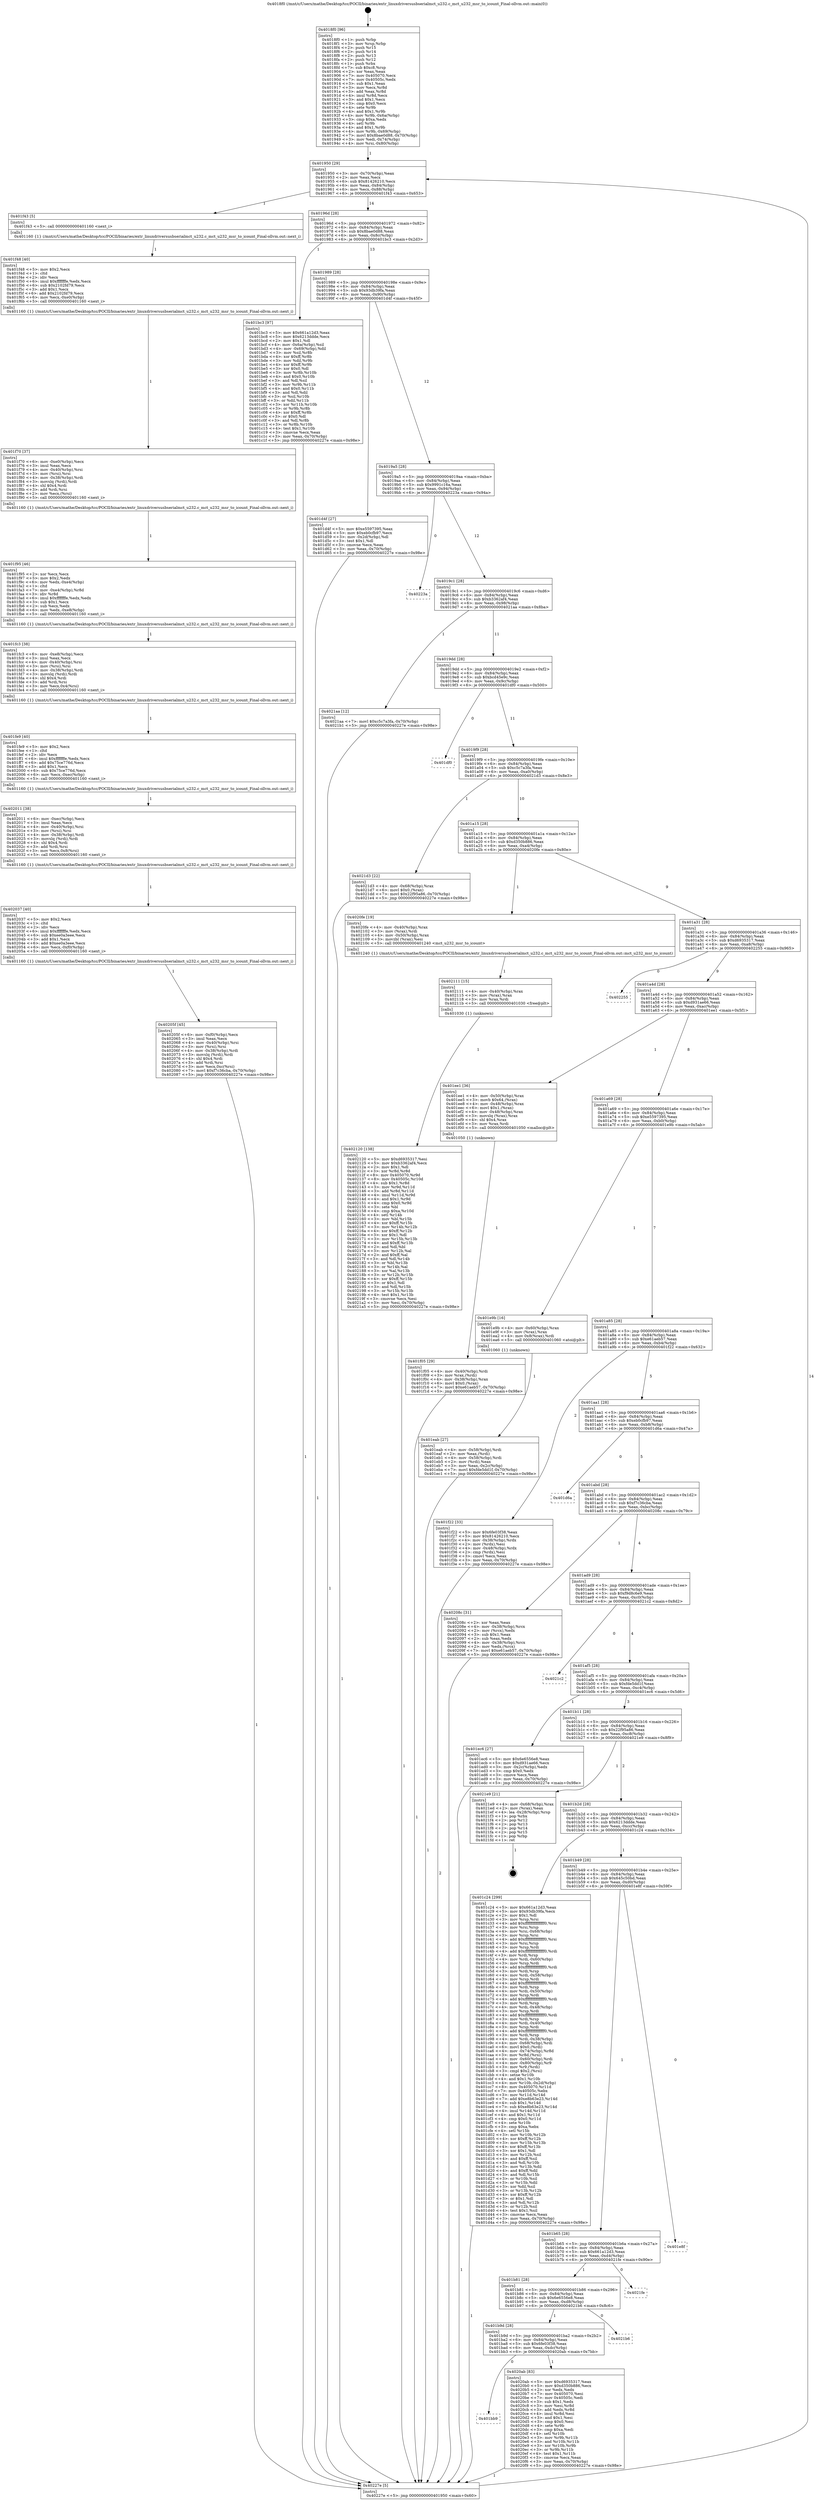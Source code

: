 digraph "0x4018f0" {
  label = "0x4018f0 (/mnt/c/Users/mathe/Desktop/tcc/POCII/binaries/extr_linuxdriversusbserialmct_u232.c_mct_u232_msr_to_icount_Final-ollvm.out::main(0))"
  labelloc = "t"
  node[shape=record]

  Entry [label="",width=0.3,height=0.3,shape=circle,fillcolor=black,style=filled]
  "0x401950" [label="{
     0x401950 [29]\l
     | [instrs]\l
     &nbsp;&nbsp;0x401950 \<+3\>: mov -0x70(%rbp),%eax\l
     &nbsp;&nbsp;0x401953 \<+2\>: mov %eax,%ecx\l
     &nbsp;&nbsp;0x401955 \<+6\>: sub $0x81426210,%ecx\l
     &nbsp;&nbsp;0x40195b \<+6\>: mov %eax,-0x84(%rbp)\l
     &nbsp;&nbsp;0x401961 \<+6\>: mov %ecx,-0x88(%rbp)\l
     &nbsp;&nbsp;0x401967 \<+6\>: je 0000000000401f43 \<main+0x653\>\l
  }"]
  "0x401f43" [label="{
     0x401f43 [5]\l
     | [instrs]\l
     &nbsp;&nbsp;0x401f43 \<+5\>: call 0000000000401160 \<next_i\>\l
     | [calls]\l
     &nbsp;&nbsp;0x401160 \{1\} (/mnt/c/Users/mathe/Desktop/tcc/POCII/binaries/extr_linuxdriversusbserialmct_u232.c_mct_u232_msr_to_icount_Final-ollvm.out::next_i)\l
  }"]
  "0x40196d" [label="{
     0x40196d [28]\l
     | [instrs]\l
     &nbsp;&nbsp;0x40196d \<+5\>: jmp 0000000000401972 \<main+0x82\>\l
     &nbsp;&nbsp;0x401972 \<+6\>: mov -0x84(%rbp),%eax\l
     &nbsp;&nbsp;0x401978 \<+5\>: sub $0x8bae0d88,%eax\l
     &nbsp;&nbsp;0x40197d \<+6\>: mov %eax,-0x8c(%rbp)\l
     &nbsp;&nbsp;0x401983 \<+6\>: je 0000000000401bc3 \<main+0x2d3\>\l
  }"]
  Exit [label="",width=0.3,height=0.3,shape=circle,fillcolor=black,style=filled,peripheries=2]
  "0x401bc3" [label="{
     0x401bc3 [97]\l
     | [instrs]\l
     &nbsp;&nbsp;0x401bc3 \<+5\>: mov $0x661a12d3,%eax\l
     &nbsp;&nbsp;0x401bc8 \<+5\>: mov $0x6213ddde,%ecx\l
     &nbsp;&nbsp;0x401bcd \<+2\>: mov $0x1,%dl\l
     &nbsp;&nbsp;0x401bcf \<+4\>: mov -0x6a(%rbp),%sil\l
     &nbsp;&nbsp;0x401bd3 \<+4\>: mov -0x69(%rbp),%dil\l
     &nbsp;&nbsp;0x401bd7 \<+3\>: mov %sil,%r8b\l
     &nbsp;&nbsp;0x401bda \<+4\>: xor $0xff,%r8b\l
     &nbsp;&nbsp;0x401bde \<+3\>: mov %dil,%r9b\l
     &nbsp;&nbsp;0x401be1 \<+4\>: xor $0xff,%r9b\l
     &nbsp;&nbsp;0x401be5 \<+3\>: xor $0x0,%dl\l
     &nbsp;&nbsp;0x401be8 \<+3\>: mov %r8b,%r10b\l
     &nbsp;&nbsp;0x401beb \<+4\>: and $0x0,%r10b\l
     &nbsp;&nbsp;0x401bef \<+3\>: and %dl,%sil\l
     &nbsp;&nbsp;0x401bf2 \<+3\>: mov %r9b,%r11b\l
     &nbsp;&nbsp;0x401bf5 \<+4\>: and $0x0,%r11b\l
     &nbsp;&nbsp;0x401bf9 \<+3\>: and %dl,%dil\l
     &nbsp;&nbsp;0x401bfc \<+3\>: or %sil,%r10b\l
     &nbsp;&nbsp;0x401bff \<+3\>: or %dil,%r11b\l
     &nbsp;&nbsp;0x401c02 \<+3\>: xor %r11b,%r10b\l
     &nbsp;&nbsp;0x401c05 \<+3\>: or %r9b,%r8b\l
     &nbsp;&nbsp;0x401c08 \<+4\>: xor $0xff,%r8b\l
     &nbsp;&nbsp;0x401c0c \<+3\>: or $0x0,%dl\l
     &nbsp;&nbsp;0x401c0f \<+3\>: and %dl,%r8b\l
     &nbsp;&nbsp;0x401c12 \<+3\>: or %r8b,%r10b\l
     &nbsp;&nbsp;0x401c15 \<+4\>: test $0x1,%r10b\l
     &nbsp;&nbsp;0x401c19 \<+3\>: cmovne %ecx,%eax\l
     &nbsp;&nbsp;0x401c1c \<+3\>: mov %eax,-0x70(%rbp)\l
     &nbsp;&nbsp;0x401c1f \<+5\>: jmp 000000000040227e \<main+0x98e\>\l
  }"]
  "0x401989" [label="{
     0x401989 [28]\l
     | [instrs]\l
     &nbsp;&nbsp;0x401989 \<+5\>: jmp 000000000040198e \<main+0x9e\>\l
     &nbsp;&nbsp;0x40198e \<+6\>: mov -0x84(%rbp),%eax\l
     &nbsp;&nbsp;0x401994 \<+5\>: sub $0x93db39fa,%eax\l
     &nbsp;&nbsp;0x401999 \<+6\>: mov %eax,-0x90(%rbp)\l
     &nbsp;&nbsp;0x40199f \<+6\>: je 0000000000401d4f \<main+0x45f\>\l
  }"]
  "0x40227e" [label="{
     0x40227e [5]\l
     | [instrs]\l
     &nbsp;&nbsp;0x40227e \<+5\>: jmp 0000000000401950 \<main+0x60\>\l
  }"]
  "0x4018f0" [label="{
     0x4018f0 [96]\l
     | [instrs]\l
     &nbsp;&nbsp;0x4018f0 \<+1\>: push %rbp\l
     &nbsp;&nbsp;0x4018f1 \<+3\>: mov %rsp,%rbp\l
     &nbsp;&nbsp;0x4018f4 \<+2\>: push %r15\l
     &nbsp;&nbsp;0x4018f6 \<+2\>: push %r14\l
     &nbsp;&nbsp;0x4018f8 \<+2\>: push %r13\l
     &nbsp;&nbsp;0x4018fa \<+2\>: push %r12\l
     &nbsp;&nbsp;0x4018fc \<+1\>: push %rbx\l
     &nbsp;&nbsp;0x4018fd \<+7\>: sub $0xc8,%rsp\l
     &nbsp;&nbsp;0x401904 \<+2\>: xor %eax,%eax\l
     &nbsp;&nbsp;0x401906 \<+7\>: mov 0x405070,%ecx\l
     &nbsp;&nbsp;0x40190d \<+7\>: mov 0x40505c,%edx\l
     &nbsp;&nbsp;0x401914 \<+3\>: sub $0x1,%eax\l
     &nbsp;&nbsp;0x401917 \<+3\>: mov %ecx,%r8d\l
     &nbsp;&nbsp;0x40191a \<+3\>: add %eax,%r8d\l
     &nbsp;&nbsp;0x40191d \<+4\>: imul %r8d,%ecx\l
     &nbsp;&nbsp;0x401921 \<+3\>: and $0x1,%ecx\l
     &nbsp;&nbsp;0x401924 \<+3\>: cmp $0x0,%ecx\l
     &nbsp;&nbsp;0x401927 \<+4\>: sete %r9b\l
     &nbsp;&nbsp;0x40192b \<+4\>: and $0x1,%r9b\l
     &nbsp;&nbsp;0x40192f \<+4\>: mov %r9b,-0x6a(%rbp)\l
     &nbsp;&nbsp;0x401933 \<+3\>: cmp $0xa,%edx\l
     &nbsp;&nbsp;0x401936 \<+4\>: setl %r9b\l
     &nbsp;&nbsp;0x40193a \<+4\>: and $0x1,%r9b\l
     &nbsp;&nbsp;0x40193e \<+4\>: mov %r9b,-0x69(%rbp)\l
     &nbsp;&nbsp;0x401942 \<+7\>: movl $0x8bae0d88,-0x70(%rbp)\l
     &nbsp;&nbsp;0x401949 \<+3\>: mov %edi,-0x74(%rbp)\l
     &nbsp;&nbsp;0x40194c \<+4\>: mov %rsi,-0x80(%rbp)\l
  }"]
  "0x402120" [label="{
     0x402120 [138]\l
     | [instrs]\l
     &nbsp;&nbsp;0x402120 \<+5\>: mov $0xd6935317,%esi\l
     &nbsp;&nbsp;0x402125 \<+5\>: mov $0xb3362af4,%ecx\l
     &nbsp;&nbsp;0x40212a \<+2\>: mov $0x1,%dl\l
     &nbsp;&nbsp;0x40212c \<+3\>: xor %r8d,%r8d\l
     &nbsp;&nbsp;0x40212f \<+8\>: mov 0x405070,%r9d\l
     &nbsp;&nbsp;0x402137 \<+8\>: mov 0x40505c,%r10d\l
     &nbsp;&nbsp;0x40213f \<+4\>: sub $0x1,%r8d\l
     &nbsp;&nbsp;0x402143 \<+3\>: mov %r9d,%r11d\l
     &nbsp;&nbsp;0x402146 \<+3\>: add %r8d,%r11d\l
     &nbsp;&nbsp;0x402149 \<+4\>: imul %r11d,%r9d\l
     &nbsp;&nbsp;0x40214d \<+4\>: and $0x1,%r9d\l
     &nbsp;&nbsp;0x402151 \<+4\>: cmp $0x0,%r9d\l
     &nbsp;&nbsp;0x402155 \<+3\>: sete %bl\l
     &nbsp;&nbsp;0x402158 \<+4\>: cmp $0xa,%r10d\l
     &nbsp;&nbsp;0x40215c \<+4\>: setl %r14b\l
     &nbsp;&nbsp;0x402160 \<+3\>: mov %bl,%r15b\l
     &nbsp;&nbsp;0x402163 \<+4\>: xor $0xff,%r15b\l
     &nbsp;&nbsp;0x402167 \<+3\>: mov %r14b,%r12b\l
     &nbsp;&nbsp;0x40216a \<+4\>: xor $0xff,%r12b\l
     &nbsp;&nbsp;0x40216e \<+3\>: xor $0x1,%dl\l
     &nbsp;&nbsp;0x402171 \<+3\>: mov %r15b,%r13b\l
     &nbsp;&nbsp;0x402174 \<+4\>: and $0xff,%r13b\l
     &nbsp;&nbsp;0x402178 \<+2\>: and %dl,%bl\l
     &nbsp;&nbsp;0x40217a \<+3\>: mov %r12b,%al\l
     &nbsp;&nbsp;0x40217d \<+2\>: and $0xff,%al\l
     &nbsp;&nbsp;0x40217f \<+3\>: and %dl,%r14b\l
     &nbsp;&nbsp;0x402182 \<+3\>: or %bl,%r13b\l
     &nbsp;&nbsp;0x402185 \<+3\>: or %r14b,%al\l
     &nbsp;&nbsp;0x402188 \<+3\>: xor %al,%r13b\l
     &nbsp;&nbsp;0x40218b \<+3\>: or %r12b,%r15b\l
     &nbsp;&nbsp;0x40218e \<+4\>: xor $0xff,%r15b\l
     &nbsp;&nbsp;0x402192 \<+3\>: or $0x1,%dl\l
     &nbsp;&nbsp;0x402195 \<+3\>: and %dl,%r15b\l
     &nbsp;&nbsp;0x402198 \<+3\>: or %r15b,%r13b\l
     &nbsp;&nbsp;0x40219b \<+4\>: test $0x1,%r13b\l
     &nbsp;&nbsp;0x40219f \<+3\>: cmovne %ecx,%esi\l
     &nbsp;&nbsp;0x4021a2 \<+3\>: mov %esi,-0x70(%rbp)\l
     &nbsp;&nbsp;0x4021a5 \<+5\>: jmp 000000000040227e \<main+0x98e\>\l
  }"]
  "0x401d4f" [label="{
     0x401d4f [27]\l
     | [instrs]\l
     &nbsp;&nbsp;0x401d4f \<+5\>: mov $0xe5597395,%eax\l
     &nbsp;&nbsp;0x401d54 \<+5\>: mov $0xeb0cfb97,%ecx\l
     &nbsp;&nbsp;0x401d59 \<+3\>: mov -0x2d(%rbp),%dl\l
     &nbsp;&nbsp;0x401d5c \<+3\>: test $0x1,%dl\l
     &nbsp;&nbsp;0x401d5f \<+3\>: cmovne %ecx,%eax\l
     &nbsp;&nbsp;0x401d62 \<+3\>: mov %eax,-0x70(%rbp)\l
     &nbsp;&nbsp;0x401d65 \<+5\>: jmp 000000000040227e \<main+0x98e\>\l
  }"]
  "0x4019a5" [label="{
     0x4019a5 [28]\l
     | [instrs]\l
     &nbsp;&nbsp;0x4019a5 \<+5\>: jmp 00000000004019aa \<main+0xba\>\l
     &nbsp;&nbsp;0x4019aa \<+6\>: mov -0x84(%rbp),%eax\l
     &nbsp;&nbsp;0x4019b0 \<+5\>: sub $0x9991c16a,%eax\l
     &nbsp;&nbsp;0x4019b5 \<+6\>: mov %eax,-0x94(%rbp)\l
     &nbsp;&nbsp;0x4019bb \<+6\>: je 000000000040223a \<main+0x94a\>\l
  }"]
  "0x402111" [label="{
     0x402111 [15]\l
     | [instrs]\l
     &nbsp;&nbsp;0x402111 \<+4\>: mov -0x40(%rbp),%rax\l
     &nbsp;&nbsp;0x402115 \<+3\>: mov (%rax),%rax\l
     &nbsp;&nbsp;0x402118 \<+3\>: mov %rax,%rdi\l
     &nbsp;&nbsp;0x40211b \<+5\>: call 0000000000401030 \<free@plt\>\l
     | [calls]\l
     &nbsp;&nbsp;0x401030 \{1\} (unknown)\l
  }"]
  "0x40223a" [label="{
     0x40223a\l
  }", style=dashed]
  "0x4019c1" [label="{
     0x4019c1 [28]\l
     | [instrs]\l
     &nbsp;&nbsp;0x4019c1 \<+5\>: jmp 00000000004019c6 \<main+0xd6\>\l
     &nbsp;&nbsp;0x4019c6 \<+6\>: mov -0x84(%rbp),%eax\l
     &nbsp;&nbsp;0x4019cc \<+5\>: sub $0xb3362af4,%eax\l
     &nbsp;&nbsp;0x4019d1 \<+6\>: mov %eax,-0x98(%rbp)\l
     &nbsp;&nbsp;0x4019d7 \<+6\>: je 00000000004021aa \<main+0x8ba\>\l
  }"]
  "0x401bb9" [label="{
     0x401bb9\l
  }", style=dashed]
  "0x4021aa" [label="{
     0x4021aa [12]\l
     | [instrs]\l
     &nbsp;&nbsp;0x4021aa \<+7\>: movl $0xc5c7a3fa,-0x70(%rbp)\l
     &nbsp;&nbsp;0x4021b1 \<+5\>: jmp 000000000040227e \<main+0x98e\>\l
  }"]
  "0x4019dd" [label="{
     0x4019dd [28]\l
     | [instrs]\l
     &nbsp;&nbsp;0x4019dd \<+5\>: jmp 00000000004019e2 \<main+0xf2\>\l
     &nbsp;&nbsp;0x4019e2 \<+6\>: mov -0x84(%rbp),%eax\l
     &nbsp;&nbsp;0x4019e8 \<+5\>: sub $0xbcd45e9c,%eax\l
     &nbsp;&nbsp;0x4019ed \<+6\>: mov %eax,-0x9c(%rbp)\l
     &nbsp;&nbsp;0x4019f3 \<+6\>: je 0000000000401df0 \<main+0x500\>\l
  }"]
  "0x4020ab" [label="{
     0x4020ab [83]\l
     | [instrs]\l
     &nbsp;&nbsp;0x4020ab \<+5\>: mov $0xd6935317,%eax\l
     &nbsp;&nbsp;0x4020b0 \<+5\>: mov $0xd350b886,%ecx\l
     &nbsp;&nbsp;0x4020b5 \<+2\>: xor %edx,%edx\l
     &nbsp;&nbsp;0x4020b7 \<+7\>: mov 0x405070,%esi\l
     &nbsp;&nbsp;0x4020be \<+7\>: mov 0x40505c,%edi\l
     &nbsp;&nbsp;0x4020c5 \<+3\>: sub $0x1,%edx\l
     &nbsp;&nbsp;0x4020c8 \<+3\>: mov %esi,%r8d\l
     &nbsp;&nbsp;0x4020cb \<+3\>: add %edx,%r8d\l
     &nbsp;&nbsp;0x4020ce \<+4\>: imul %r8d,%esi\l
     &nbsp;&nbsp;0x4020d2 \<+3\>: and $0x1,%esi\l
     &nbsp;&nbsp;0x4020d5 \<+3\>: cmp $0x0,%esi\l
     &nbsp;&nbsp;0x4020d8 \<+4\>: sete %r9b\l
     &nbsp;&nbsp;0x4020dc \<+3\>: cmp $0xa,%edi\l
     &nbsp;&nbsp;0x4020df \<+4\>: setl %r10b\l
     &nbsp;&nbsp;0x4020e3 \<+3\>: mov %r9b,%r11b\l
     &nbsp;&nbsp;0x4020e6 \<+3\>: and %r10b,%r11b\l
     &nbsp;&nbsp;0x4020e9 \<+3\>: xor %r10b,%r9b\l
     &nbsp;&nbsp;0x4020ec \<+3\>: or %r9b,%r11b\l
     &nbsp;&nbsp;0x4020ef \<+4\>: test $0x1,%r11b\l
     &nbsp;&nbsp;0x4020f3 \<+3\>: cmovne %ecx,%eax\l
     &nbsp;&nbsp;0x4020f6 \<+3\>: mov %eax,-0x70(%rbp)\l
     &nbsp;&nbsp;0x4020f9 \<+5\>: jmp 000000000040227e \<main+0x98e\>\l
  }"]
  "0x401df0" [label="{
     0x401df0\l
  }", style=dashed]
  "0x4019f9" [label="{
     0x4019f9 [28]\l
     | [instrs]\l
     &nbsp;&nbsp;0x4019f9 \<+5\>: jmp 00000000004019fe \<main+0x10e\>\l
     &nbsp;&nbsp;0x4019fe \<+6\>: mov -0x84(%rbp),%eax\l
     &nbsp;&nbsp;0x401a04 \<+5\>: sub $0xc5c7a3fa,%eax\l
     &nbsp;&nbsp;0x401a09 \<+6\>: mov %eax,-0xa0(%rbp)\l
     &nbsp;&nbsp;0x401a0f \<+6\>: je 00000000004021d3 \<main+0x8e3\>\l
  }"]
  "0x401b9d" [label="{
     0x401b9d [28]\l
     | [instrs]\l
     &nbsp;&nbsp;0x401b9d \<+5\>: jmp 0000000000401ba2 \<main+0x2b2\>\l
     &nbsp;&nbsp;0x401ba2 \<+6\>: mov -0x84(%rbp),%eax\l
     &nbsp;&nbsp;0x401ba8 \<+5\>: sub $0x6fe03f38,%eax\l
     &nbsp;&nbsp;0x401bad \<+6\>: mov %eax,-0xdc(%rbp)\l
     &nbsp;&nbsp;0x401bb3 \<+6\>: je 00000000004020ab \<main+0x7bb\>\l
  }"]
  "0x4021d3" [label="{
     0x4021d3 [22]\l
     | [instrs]\l
     &nbsp;&nbsp;0x4021d3 \<+4\>: mov -0x68(%rbp),%rax\l
     &nbsp;&nbsp;0x4021d7 \<+6\>: movl $0x0,(%rax)\l
     &nbsp;&nbsp;0x4021dd \<+7\>: movl $0x22f95a86,-0x70(%rbp)\l
     &nbsp;&nbsp;0x4021e4 \<+5\>: jmp 000000000040227e \<main+0x98e\>\l
  }"]
  "0x401a15" [label="{
     0x401a15 [28]\l
     | [instrs]\l
     &nbsp;&nbsp;0x401a15 \<+5\>: jmp 0000000000401a1a \<main+0x12a\>\l
     &nbsp;&nbsp;0x401a1a \<+6\>: mov -0x84(%rbp),%eax\l
     &nbsp;&nbsp;0x401a20 \<+5\>: sub $0xd350b886,%eax\l
     &nbsp;&nbsp;0x401a25 \<+6\>: mov %eax,-0xa4(%rbp)\l
     &nbsp;&nbsp;0x401a2b \<+6\>: je 00000000004020fe \<main+0x80e\>\l
  }"]
  "0x4021b6" [label="{
     0x4021b6\l
  }", style=dashed]
  "0x4020fe" [label="{
     0x4020fe [19]\l
     | [instrs]\l
     &nbsp;&nbsp;0x4020fe \<+4\>: mov -0x40(%rbp),%rax\l
     &nbsp;&nbsp;0x402102 \<+3\>: mov (%rax),%rdi\l
     &nbsp;&nbsp;0x402105 \<+4\>: mov -0x50(%rbp),%rax\l
     &nbsp;&nbsp;0x402109 \<+3\>: movzbl (%rax),%esi\l
     &nbsp;&nbsp;0x40210c \<+5\>: call 0000000000401240 \<mct_u232_msr_to_icount\>\l
     | [calls]\l
     &nbsp;&nbsp;0x401240 \{1\} (/mnt/c/Users/mathe/Desktop/tcc/POCII/binaries/extr_linuxdriversusbserialmct_u232.c_mct_u232_msr_to_icount_Final-ollvm.out::mct_u232_msr_to_icount)\l
  }"]
  "0x401a31" [label="{
     0x401a31 [28]\l
     | [instrs]\l
     &nbsp;&nbsp;0x401a31 \<+5\>: jmp 0000000000401a36 \<main+0x146\>\l
     &nbsp;&nbsp;0x401a36 \<+6\>: mov -0x84(%rbp),%eax\l
     &nbsp;&nbsp;0x401a3c \<+5\>: sub $0xd6935317,%eax\l
     &nbsp;&nbsp;0x401a41 \<+6\>: mov %eax,-0xa8(%rbp)\l
     &nbsp;&nbsp;0x401a47 \<+6\>: je 0000000000402255 \<main+0x965\>\l
  }"]
  "0x401b81" [label="{
     0x401b81 [28]\l
     | [instrs]\l
     &nbsp;&nbsp;0x401b81 \<+5\>: jmp 0000000000401b86 \<main+0x296\>\l
     &nbsp;&nbsp;0x401b86 \<+6\>: mov -0x84(%rbp),%eax\l
     &nbsp;&nbsp;0x401b8c \<+5\>: sub $0x6e6556e8,%eax\l
     &nbsp;&nbsp;0x401b91 \<+6\>: mov %eax,-0xd8(%rbp)\l
     &nbsp;&nbsp;0x401b97 \<+6\>: je 00000000004021b6 \<main+0x8c6\>\l
  }"]
  "0x402255" [label="{
     0x402255\l
  }", style=dashed]
  "0x401a4d" [label="{
     0x401a4d [28]\l
     | [instrs]\l
     &nbsp;&nbsp;0x401a4d \<+5\>: jmp 0000000000401a52 \<main+0x162\>\l
     &nbsp;&nbsp;0x401a52 \<+6\>: mov -0x84(%rbp),%eax\l
     &nbsp;&nbsp;0x401a58 \<+5\>: sub $0xd931ae66,%eax\l
     &nbsp;&nbsp;0x401a5d \<+6\>: mov %eax,-0xac(%rbp)\l
     &nbsp;&nbsp;0x401a63 \<+6\>: je 0000000000401ee1 \<main+0x5f1\>\l
  }"]
  "0x4021fe" [label="{
     0x4021fe\l
  }", style=dashed]
  "0x401ee1" [label="{
     0x401ee1 [36]\l
     | [instrs]\l
     &nbsp;&nbsp;0x401ee1 \<+4\>: mov -0x50(%rbp),%rax\l
     &nbsp;&nbsp;0x401ee5 \<+3\>: movb $0x64,(%rax)\l
     &nbsp;&nbsp;0x401ee8 \<+4\>: mov -0x48(%rbp),%rax\l
     &nbsp;&nbsp;0x401eec \<+6\>: movl $0x1,(%rax)\l
     &nbsp;&nbsp;0x401ef2 \<+4\>: mov -0x48(%rbp),%rax\l
     &nbsp;&nbsp;0x401ef6 \<+3\>: movslq (%rax),%rax\l
     &nbsp;&nbsp;0x401ef9 \<+4\>: shl $0x4,%rax\l
     &nbsp;&nbsp;0x401efd \<+3\>: mov %rax,%rdi\l
     &nbsp;&nbsp;0x401f00 \<+5\>: call 0000000000401050 \<malloc@plt\>\l
     | [calls]\l
     &nbsp;&nbsp;0x401050 \{1\} (unknown)\l
  }"]
  "0x401a69" [label="{
     0x401a69 [28]\l
     | [instrs]\l
     &nbsp;&nbsp;0x401a69 \<+5\>: jmp 0000000000401a6e \<main+0x17e\>\l
     &nbsp;&nbsp;0x401a6e \<+6\>: mov -0x84(%rbp),%eax\l
     &nbsp;&nbsp;0x401a74 \<+5\>: sub $0xe5597395,%eax\l
     &nbsp;&nbsp;0x401a79 \<+6\>: mov %eax,-0xb0(%rbp)\l
     &nbsp;&nbsp;0x401a7f \<+6\>: je 0000000000401e9b \<main+0x5ab\>\l
  }"]
  "0x401b65" [label="{
     0x401b65 [28]\l
     | [instrs]\l
     &nbsp;&nbsp;0x401b65 \<+5\>: jmp 0000000000401b6a \<main+0x27a\>\l
     &nbsp;&nbsp;0x401b6a \<+6\>: mov -0x84(%rbp),%eax\l
     &nbsp;&nbsp;0x401b70 \<+5\>: sub $0x661a12d3,%eax\l
     &nbsp;&nbsp;0x401b75 \<+6\>: mov %eax,-0xd4(%rbp)\l
     &nbsp;&nbsp;0x401b7b \<+6\>: je 00000000004021fe \<main+0x90e\>\l
  }"]
  "0x401e9b" [label="{
     0x401e9b [16]\l
     | [instrs]\l
     &nbsp;&nbsp;0x401e9b \<+4\>: mov -0x60(%rbp),%rax\l
     &nbsp;&nbsp;0x401e9f \<+3\>: mov (%rax),%rax\l
     &nbsp;&nbsp;0x401ea2 \<+4\>: mov 0x8(%rax),%rdi\l
     &nbsp;&nbsp;0x401ea6 \<+5\>: call 0000000000401060 \<atoi@plt\>\l
     | [calls]\l
     &nbsp;&nbsp;0x401060 \{1\} (unknown)\l
  }"]
  "0x401a85" [label="{
     0x401a85 [28]\l
     | [instrs]\l
     &nbsp;&nbsp;0x401a85 \<+5\>: jmp 0000000000401a8a \<main+0x19a\>\l
     &nbsp;&nbsp;0x401a8a \<+6\>: mov -0x84(%rbp),%eax\l
     &nbsp;&nbsp;0x401a90 \<+5\>: sub $0xe61aeb57,%eax\l
     &nbsp;&nbsp;0x401a95 \<+6\>: mov %eax,-0xb4(%rbp)\l
     &nbsp;&nbsp;0x401a9b \<+6\>: je 0000000000401f22 \<main+0x632\>\l
  }"]
  "0x401e8f" [label="{
     0x401e8f\l
  }", style=dashed]
  "0x401f22" [label="{
     0x401f22 [33]\l
     | [instrs]\l
     &nbsp;&nbsp;0x401f22 \<+5\>: mov $0x6fe03f38,%eax\l
     &nbsp;&nbsp;0x401f27 \<+5\>: mov $0x81426210,%ecx\l
     &nbsp;&nbsp;0x401f2c \<+4\>: mov -0x38(%rbp),%rdx\l
     &nbsp;&nbsp;0x401f30 \<+2\>: mov (%rdx),%esi\l
     &nbsp;&nbsp;0x401f32 \<+4\>: mov -0x48(%rbp),%rdx\l
     &nbsp;&nbsp;0x401f36 \<+2\>: cmp (%rdx),%esi\l
     &nbsp;&nbsp;0x401f38 \<+3\>: cmovl %ecx,%eax\l
     &nbsp;&nbsp;0x401f3b \<+3\>: mov %eax,-0x70(%rbp)\l
     &nbsp;&nbsp;0x401f3e \<+5\>: jmp 000000000040227e \<main+0x98e\>\l
  }"]
  "0x401aa1" [label="{
     0x401aa1 [28]\l
     | [instrs]\l
     &nbsp;&nbsp;0x401aa1 \<+5\>: jmp 0000000000401aa6 \<main+0x1b6\>\l
     &nbsp;&nbsp;0x401aa6 \<+6\>: mov -0x84(%rbp),%eax\l
     &nbsp;&nbsp;0x401aac \<+5\>: sub $0xeb0cfb97,%eax\l
     &nbsp;&nbsp;0x401ab1 \<+6\>: mov %eax,-0xb8(%rbp)\l
     &nbsp;&nbsp;0x401ab7 \<+6\>: je 0000000000401d6a \<main+0x47a\>\l
  }"]
  "0x40205f" [label="{
     0x40205f [45]\l
     | [instrs]\l
     &nbsp;&nbsp;0x40205f \<+6\>: mov -0xf0(%rbp),%ecx\l
     &nbsp;&nbsp;0x402065 \<+3\>: imul %eax,%ecx\l
     &nbsp;&nbsp;0x402068 \<+4\>: mov -0x40(%rbp),%rsi\l
     &nbsp;&nbsp;0x40206c \<+3\>: mov (%rsi),%rsi\l
     &nbsp;&nbsp;0x40206f \<+4\>: mov -0x38(%rbp),%rdi\l
     &nbsp;&nbsp;0x402073 \<+3\>: movslq (%rdi),%rdi\l
     &nbsp;&nbsp;0x402076 \<+4\>: shl $0x4,%rdi\l
     &nbsp;&nbsp;0x40207a \<+3\>: add %rdi,%rsi\l
     &nbsp;&nbsp;0x40207d \<+3\>: mov %ecx,0xc(%rsi)\l
     &nbsp;&nbsp;0x402080 \<+7\>: movl $0xf7c36cba,-0x70(%rbp)\l
     &nbsp;&nbsp;0x402087 \<+5\>: jmp 000000000040227e \<main+0x98e\>\l
  }"]
  "0x401d6a" [label="{
     0x401d6a\l
  }", style=dashed]
  "0x401abd" [label="{
     0x401abd [28]\l
     | [instrs]\l
     &nbsp;&nbsp;0x401abd \<+5\>: jmp 0000000000401ac2 \<main+0x1d2\>\l
     &nbsp;&nbsp;0x401ac2 \<+6\>: mov -0x84(%rbp),%eax\l
     &nbsp;&nbsp;0x401ac8 \<+5\>: sub $0xf7c36cba,%eax\l
     &nbsp;&nbsp;0x401acd \<+6\>: mov %eax,-0xbc(%rbp)\l
     &nbsp;&nbsp;0x401ad3 \<+6\>: je 000000000040208c \<main+0x79c\>\l
  }"]
  "0x402037" [label="{
     0x402037 [40]\l
     | [instrs]\l
     &nbsp;&nbsp;0x402037 \<+5\>: mov $0x2,%ecx\l
     &nbsp;&nbsp;0x40203c \<+1\>: cltd\l
     &nbsp;&nbsp;0x40203d \<+2\>: idiv %ecx\l
     &nbsp;&nbsp;0x40203f \<+6\>: imul $0xfffffffe,%edx,%ecx\l
     &nbsp;&nbsp;0x402045 \<+6\>: sub $0xee0a3eee,%ecx\l
     &nbsp;&nbsp;0x40204b \<+3\>: add $0x1,%ecx\l
     &nbsp;&nbsp;0x40204e \<+6\>: add $0xee0a3eee,%ecx\l
     &nbsp;&nbsp;0x402054 \<+6\>: mov %ecx,-0xf0(%rbp)\l
     &nbsp;&nbsp;0x40205a \<+5\>: call 0000000000401160 \<next_i\>\l
     | [calls]\l
     &nbsp;&nbsp;0x401160 \{1\} (/mnt/c/Users/mathe/Desktop/tcc/POCII/binaries/extr_linuxdriversusbserialmct_u232.c_mct_u232_msr_to_icount_Final-ollvm.out::next_i)\l
  }"]
  "0x40208c" [label="{
     0x40208c [31]\l
     | [instrs]\l
     &nbsp;&nbsp;0x40208c \<+2\>: xor %eax,%eax\l
     &nbsp;&nbsp;0x40208e \<+4\>: mov -0x38(%rbp),%rcx\l
     &nbsp;&nbsp;0x402092 \<+2\>: mov (%rcx),%edx\l
     &nbsp;&nbsp;0x402094 \<+3\>: sub $0x1,%eax\l
     &nbsp;&nbsp;0x402097 \<+2\>: sub %eax,%edx\l
     &nbsp;&nbsp;0x402099 \<+4\>: mov -0x38(%rbp),%rcx\l
     &nbsp;&nbsp;0x40209d \<+2\>: mov %edx,(%rcx)\l
     &nbsp;&nbsp;0x40209f \<+7\>: movl $0xe61aeb57,-0x70(%rbp)\l
     &nbsp;&nbsp;0x4020a6 \<+5\>: jmp 000000000040227e \<main+0x98e\>\l
  }"]
  "0x401ad9" [label="{
     0x401ad9 [28]\l
     | [instrs]\l
     &nbsp;&nbsp;0x401ad9 \<+5\>: jmp 0000000000401ade \<main+0x1ee\>\l
     &nbsp;&nbsp;0x401ade \<+6\>: mov -0x84(%rbp),%eax\l
     &nbsp;&nbsp;0x401ae4 \<+5\>: sub $0xf9d8c6e9,%eax\l
     &nbsp;&nbsp;0x401ae9 \<+6\>: mov %eax,-0xc0(%rbp)\l
     &nbsp;&nbsp;0x401aef \<+6\>: je 00000000004021c2 \<main+0x8d2\>\l
  }"]
  "0x402011" [label="{
     0x402011 [38]\l
     | [instrs]\l
     &nbsp;&nbsp;0x402011 \<+6\>: mov -0xec(%rbp),%ecx\l
     &nbsp;&nbsp;0x402017 \<+3\>: imul %eax,%ecx\l
     &nbsp;&nbsp;0x40201a \<+4\>: mov -0x40(%rbp),%rsi\l
     &nbsp;&nbsp;0x40201e \<+3\>: mov (%rsi),%rsi\l
     &nbsp;&nbsp;0x402021 \<+4\>: mov -0x38(%rbp),%rdi\l
     &nbsp;&nbsp;0x402025 \<+3\>: movslq (%rdi),%rdi\l
     &nbsp;&nbsp;0x402028 \<+4\>: shl $0x4,%rdi\l
     &nbsp;&nbsp;0x40202c \<+3\>: add %rdi,%rsi\l
     &nbsp;&nbsp;0x40202f \<+3\>: mov %ecx,0x8(%rsi)\l
     &nbsp;&nbsp;0x402032 \<+5\>: call 0000000000401160 \<next_i\>\l
     | [calls]\l
     &nbsp;&nbsp;0x401160 \{1\} (/mnt/c/Users/mathe/Desktop/tcc/POCII/binaries/extr_linuxdriversusbserialmct_u232.c_mct_u232_msr_to_icount_Final-ollvm.out::next_i)\l
  }"]
  "0x4021c2" [label="{
     0x4021c2\l
  }", style=dashed]
  "0x401af5" [label="{
     0x401af5 [28]\l
     | [instrs]\l
     &nbsp;&nbsp;0x401af5 \<+5\>: jmp 0000000000401afa \<main+0x20a\>\l
     &nbsp;&nbsp;0x401afa \<+6\>: mov -0x84(%rbp),%eax\l
     &nbsp;&nbsp;0x401b00 \<+5\>: sub $0xfde5dd1f,%eax\l
     &nbsp;&nbsp;0x401b05 \<+6\>: mov %eax,-0xc4(%rbp)\l
     &nbsp;&nbsp;0x401b0b \<+6\>: je 0000000000401ec6 \<main+0x5d6\>\l
  }"]
  "0x401fe9" [label="{
     0x401fe9 [40]\l
     | [instrs]\l
     &nbsp;&nbsp;0x401fe9 \<+5\>: mov $0x2,%ecx\l
     &nbsp;&nbsp;0x401fee \<+1\>: cltd\l
     &nbsp;&nbsp;0x401fef \<+2\>: idiv %ecx\l
     &nbsp;&nbsp;0x401ff1 \<+6\>: imul $0xfffffffe,%edx,%ecx\l
     &nbsp;&nbsp;0x401ff7 \<+6\>: add $0x75ce776d,%ecx\l
     &nbsp;&nbsp;0x401ffd \<+3\>: add $0x1,%ecx\l
     &nbsp;&nbsp;0x402000 \<+6\>: sub $0x75ce776d,%ecx\l
     &nbsp;&nbsp;0x402006 \<+6\>: mov %ecx,-0xec(%rbp)\l
     &nbsp;&nbsp;0x40200c \<+5\>: call 0000000000401160 \<next_i\>\l
     | [calls]\l
     &nbsp;&nbsp;0x401160 \{1\} (/mnt/c/Users/mathe/Desktop/tcc/POCII/binaries/extr_linuxdriversusbserialmct_u232.c_mct_u232_msr_to_icount_Final-ollvm.out::next_i)\l
  }"]
  "0x401ec6" [label="{
     0x401ec6 [27]\l
     | [instrs]\l
     &nbsp;&nbsp;0x401ec6 \<+5\>: mov $0x6e6556e8,%eax\l
     &nbsp;&nbsp;0x401ecb \<+5\>: mov $0xd931ae66,%ecx\l
     &nbsp;&nbsp;0x401ed0 \<+3\>: mov -0x2c(%rbp),%edx\l
     &nbsp;&nbsp;0x401ed3 \<+3\>: cmp $0x0,%edx\l
     &nbsp;&nbsp;0x401ed6 \<+3\>: cmove %ecx,%eax\l
     &nbsp;&nbsp;0x401ed9 \<+3\>: mov %eax,-0x70(%rbp)\l
     &nbsp;&nbsp;0x401edc \<+5\>: jmp 000000000040227e \<main+0x98e\>\l
  }"]
  "0x401b11" [label="{
     0x401b11 [28]\l
     | [instrs]\l
     &nbsp;&nbsp;0x401b11 \<+5\>: jmp 0000000000401b16 \<main+0x226\>\l
     &nbsp;&nbsp;0x401b16 \<+6\>: mov -0x84(%rbp),%eax\l
     &nbsp;&nbsp;0x401b1c \<+5\>: sub $0x22f95a86,%eax\l
     &nbsp;&nbsp;0x401b21 \<+6\>: mov %eax,-0xc8(%rbp)\l
     &nbsp;&nbsp;0x401b27 \<+6\>: je 00000000004021e9 \<main+0x8f9\>\l
  }"]
  "0x401fc3" [label="{
     0x401fc3 [38]\l
     | [instrs]\l
     &nbsp;&nbsp;0x401fc3 \<+6\>: mov -0xe8(%rbp),%ecx\l
     &nbsp;&nbsp;0x401fc9 \<+3\>: imul %eax,%ecx\l
     &nbsp;&nbsp;0x401fcc \<+4\>: mov -0x40(%rbp),%rsi\l
     &nbsp;&nbsp;0x401fd0 \<+3\>: mov (%rsi),%rsi\l
     &nbsp;&nbsp;0x401fd3 \<+4\>: mov -0x38(%rbp),%rdi\l
     &nbsp;&nbsp;0x401fd7 \<+3\>: movslq (%rdi),%rdi\l
     &nbsp;&nbsp;0x401fda \<+4\>: shl $0x4,%rdi\l
     &nbsp;&nbsp;0x401fde \<+3\>: add %rdi,%rsi\l
     &nbsp;&nbsp;0x401fe1 \<+3\>: mov %ecx,0x4(%rsi)\l
     &nbsp;&nbsp;0x401fe4 \<+5\>: call 0000000000401160 \<next_i\>\l
     | [calls]\l
     &nbsp;&nbsp;0x401160 \{1\} (/mnt/c/Users/mathe/Desktop/tcc/POCII/binaries/extr_linuxdriversusbserialmct_u232.c_mct_u232_msr_to_icount_Final-ollvm.out::next_i)\l
  }"]
  "0x4021e9" [label="{
     0x4021e9 [21]\l
     | [instrs]\l
     &nbsp;&nbsp;0x4021e9 \<+4\>: mov -0x68(%rbp),%rax\l
     &nbsp;&nbsp;0x4021ed \<+2\>: mov (%rax),%eax\l
     &nbsp;&nbsp;0x4021ef \<+4\>: lea -0x28(%rbp),%rsp\l
     &nbsp;&nbsp;0x4021f3 \<+1\>: pop %rbx\l
     &nbsp;&nbsp;0x4021f4 \<+2\>: pop %r12\l
     &nbsp;&nbsp;0x4021f6 \<+2\>: pop %r13\l
     &nbsp;&nbsp;0x4021f8 \<+2\>: pop %r14\l
     &nbsp;&nbsp;0x4021fa \<+2\>: pop %r15\l
     &nbsp;&nbsp;0x4021fc \<+1\>: pop %rbp\l
     &nbsp;&nbsp;0x4021fd \<+1\>: ret\l
  }"]
  "0x401b2d" [label="{
     0x401b2d [28]\l
     | [instrs]\l
     &nbsp;&nbsp;0x401b2d \<+5\>: jmp 0000000000401b32 \<main+0x242\>\l
     &nbsp;&nbsp;0x401b32 \<+6\>: mov -0x84(%rbp),%eax\l
     &nbsp;&nbsp;0x401b38 \<+5\>: sub $0x6213ddde,%eax\l
     &nbsp;&nbsp;0x401b3d \<+6\>: mov %eax,-0xcc(%rbp)\l
     &nbsp;&nbsp;0x401b43 \<+6\>: je 0000000000401c24 \<main+0x334\>\l
  }"]
  "0x401f95" [label="{
     0x401f95 [46]\l
     | [instrs]\l
     &nbsp;&nbsp;0x401f95 \<+2\>: xor %ecx,%ecx\l
     &nbsp;&nbsp;0x401f97 \<+5\>: mov $0x2,%edx\l
     &nbsp;&nbsp;0x401f9c \<+6\>: mov %edx,-0xe4(%rbp)\l
     &nbsp;&nbsp;0x401fa2 \<+1\>: cltd\l
     &nbsp;&nbsp;0x401fa3 \<+7\>: mov -0xe4(%rbp),%r8d\l
     &nbsp;&nbsp;0x401faa \<+3\>: idiv %r8d\l
     &nbsp;&nbsp;0x401fad \<+6\>: imul $0xfffffffe,%edx,%edx\l
     &nbsp;&nbsp;0x401fb3 \<+3\>: sub $0x1,%ecx\l
     &nbsp;&nbsp;0x401fb6 \<+2\>: sub %ecx,%edx\l
     &nbsp;&nbsp;0x401fb8 \<+6\>: mov %edx,-0xe8(%rbp)\l
     &nbsp;&nbsp;0x401fbe \<+5\>: call 0000000000401160 \<next_i\>\l
     | [calls]\l
     &nbsp;&nbsp;0x401160 \{1\} (/mnt/c/Users/mathe/Desktop/tcc/POCII/binaries/extr_linuxdriversusbserialmct_u232.c_mct_u232_msr_to_icount_Final-ollvm.out::next_i)\l
  }"]
  "0x401c24" [label="{
     0x401c24 [299]\l
     | [instrs]\l
     &nbsp;&nbsp;0x401c24 \<+5\>: mov $0x661a12d3,%eax\l
     &nbsp;&nbsp;0x401c29 \<+5\>: mov $0x93db39fa,%ecx\l
     &nbsp;&nbsp;0x401c2e \<+2\>: mov $0x1,%dl\l
     &nbsp;&nbsp;0x401c30 \<+3\>: mov %rsp,%rsi\l
     &nbsp;&nbsp;0x401c33 \<+4\>: add $0xfffffffffffffff0,%rsi\l
     &nbsp;&nbsp;0x401c37 \<+3\>: mov %rsi,%rsp\l
     &nbsp;&nbsp;0x401c3a \<+4\>: mov %rsi,-0x68(%rbp)\l
     &nbsp;&nbsp;0x401c3e \<+3\>: mov %rsp,%rsi\l
     &nbsp;&nbsp;0x401c41 \<+4\>: add $0xfffffffffffffff0,%rsi\l
     &nbsp;&nbsp;0x401c45 \<+3\>: mov %rsi,%rsp\l
     &nbsp;&nbsp;0x401c48 \<+3\>: mov %rsp,%rdi\l
     &nbsp;&nbsp;0x401c4b \<+4\>: add $0xfffffffffffffff0,%rdi\l
     &nbsp;&nbsp;0x401c4f \<+3\>: mov %rdi,%rsp\l
     &nbsp;&nbsp;0x401c52 \<+4\>: mov %rdi,-0x60(%rbp)\l
     &nbsp;&nbsp;0x401c56 \<+3\>: mov %rsp,%rdi\l
     &nbsp;&nbsp;0x401c59 \<+4\>: add $0xfffffffffffffff0,%rdi\l
     &nbsp;&nbsp;0x401c5d \<+3\>: mov %rdi,%rsp\l
     &nbsp;&nbsp;0x401c60 \<+4\>: mov %rdi,-0x58(%rbp)\l
     &nbsp;&nbsp;0x401c64 \<+3\>: mov %rsp,%rdi\l
     &nbsp;&nbsp;0x401c67 \<+4\>: add $0xfffffffffffffff0,%rdi\l
     &nbsp;&nbsp;0x401c6b \<+3\>: mov %rdi,%rsp\l
     &nbsp;&nbsp;0x401c6e \<+4\>: mov %rdi,-0x50(%rbp)\l
     &nbsp;&nbsp;0x401c72 \<+3\>: mov %rsp,%rdi\l
     &nbsp;&nbsp;0x401c75 \<+4\>: add $0xfffffffffffffff0,%rdi\l
     &nbsp;&nbsp;0x401c79 \<+3\>: mov %rdi,%rsp\l
     &nbsp;&nbsp;0x401c7c \<+4\>: mov %rdi,-0x48(%rbp)\l
     &nbsp;&nbsp;0x401c80 \<+3\>: mov %rsp,%rdi\l
     &nbsp;&nbsp;0x401c83 \<+4\>: add $0xfffffffffffffff0,%rdi\l
     &nbsp;&nbsp;0x401c87 \<+3\>: mov %rdi,%rsp\l
     &nbsp;&nbsp;0x401c8a \<+4\>: mov %rdi,-0x40(%rbp)\l
     &nbsp;&nbsp;0x401c8e \<+3\>: mov %rsp,%rdi\l
     &nbsp;&nbsp;0x401c91 \<+4\>: add $0xfffffffffffffff0,%rdi\l
     &nbsp;&nbsp;0x401c95 \<+3\>: mov %rdi,%rsp\l
     &nbsp;&nbsp;0x401c98 \<+4\>: mov %rdi,-0x38(%rbp)\l
     &nbsp;&nbsp;0x401c9c \<+4\>: mov -0x68(%rbp),%rdi\l
     &nbsp;&nbsp;0x401ca0 \<+6\>: movl $0x0,(%rdi)\l
     &nbsp;&nbsp;0x401ca6 \<+4\>: mov -0x74(%rbp),%r8d\l
     &nbsp;&nbsp;0x401caa \<+3\>: mov %r8d,(%rsi)\l
     &nbsp;&nbsp;0x401cad \<+4\>: mov -0x60(%rbp),%rdi\l
     &nbsp;&nbsp;0x401cb1 \<+4\>: mov -0x80(%rbp),%r9\l
     &nbsp;&nbsp;0x401cb5 \<+3\>: mov %r9,(%rdi)\l
     &nbsp;&nbsp;0x401cb8 \<+3\>: cmpl $0x2,(%rsi)\l
     &nbsp;&nbsp;0x401cbb \<+4\>: setne %r10b\l
     &nbsp;&nbsp;0x401cbf \<+4\>: and $0x1,%r10b\l
     &nbsp;&nbsp;0x401cc3 \<+4\>: mov %r10b,-0x2d(%rbp)\l
     &nbsp;&nbsp;0x401cc7 \<+8\>: mov 0x405070,%r11d\l
     &nbsp;&nbsp;0x401ccf \<+7\>: mov 0x40505c,%ebx\l
     &nbsp;&nbsp;0x401cd6 \<+3\>: mov %r11d,%r14d\l
     &nbsp;&nbsp;0x401cd9 \<+7\>: add $0xe8b63e23,%r14d\l
     &nbsp;&nbsp;0x401ce0 \<+4\>: sub $0x1,%r14d\l
     &nbsp;&nbsp;0x401ce4 \<+7\>: sub $0xe8b63e23,%r14d\l
     &nbsp;&nbsp;0x401ceb \<+4\>: imul %r14d,%r11d\l
     &nbsp;&nbsp;0x401cef \<+4\>: and $0x1,%r11d\l
     &nbsp;&nbsp;0x401cf3 \<+4\>: cmp $0x0,%r11d\l
     &nbsp;&nbsp;0x401cf7 \<+4\>: sete %r10b\l
     &nbsp;&nbsp;0x401cfb \<+3\>: cmp $0xa,%ebx\l
     &nbsp;&nbsp;0x401cfe \<+4\>: setl %r15b\l
     &nbsp;&nbsp;0x401d02 \<+3\>: mov %r10b,%r12b\l
     &nbsp;&nbsp;0x401d05 \<+4\>: xor $0xff,%r12b\l
     &nbsp;&nbsp;0x401d09 \<+3\>: mov %r15b,%r13b\l
     &nbsp;&nbsp;0x401d0c \<+4\>: xor $0xff,%r13b\l
     &nbsp;&nbsp;0x401d10 \<+3\>: xor $0x1,%dl\l
     &nbsp;&nbsp;0x401d13 \<+3\>: mov %r12b,%sil\l
     &nbsp;&nbsp;0x401d16 \<+4\>: and $0xff,%sil\l
     &nbsp;&nbsp;0x401d1a \<+3\>: and %dl,%r10b\l
     &nbsp;&nbsp;0x401d1d \<+3\>: mov %r13b,%dil\l
     &nbsp;&nbsp;0x401d20 \<+4\>: and $0xff,%dil\l
     &nbsp;&nbsp;0x401d24 \<+3\>: and %dl,%r15b\l
     &nbsp;&nbsp;0x401d27 \<+3\>: or %r10b,%sil\l
     &nbsp;&nbsp;0x401d2a \<+3\>: or %r15b,%dil\l
     &nbsp;&nbsp;0x401d2d \<+3\>: xor %dil,%sil\l
     &nbsp;&nbsp;0x401d30 \<+3\>: or %r13b,%r12b\l
     &nbsp;&nbsp;0x401d33 \<+4\>: xor $0xff,%r12b\l
     &nbsp;&nbsp;0x401d37 \<+3\>: or $0x1,%dl\l
     &nbsp;&nbsp;0x401d3a \<+3\>: and %dl,%r12b\l
     &nbsp;&nbsp;0x401d3d \<+3\>: or %r12b,%sil\l
     &nbsp;&nbsp;0x401d40 \<+4\>: test $0x1,%sil\l
     &nbsp;&nbsp;0x401d44 \<+3\>: cmovne %ecx,%eax\l
     &nbsp;&nbsp;0x401d47 \<+3\>: mov %eax,-0x70(%rbp)\l
     &nbsp;&nbsp;0x401d4a \<+5\>: jmp 000000000040227e \<main+0x98e\>\l
  }"]
  "0x401b49" [label="{
     0x401b49 [28]\l
     | [instrs]\l
     &nbsp;&nbsp;0x401b49 \<+5\>: jmp 0000000000401b4e \<main+0x25e\>\l
     &nbsp;&nbsp;0x401b4e \<+6\>: mov -0x84(%rbp),%eax\l
     &nbsp;&nbsp;0x401b54 \<+5\>: sub $0x645c50bd,%eax\l
     &nbsp;&nbsp;0x401b59 \<+6\>: mov %eax,-0xd0(%rbp)\l
     &nbsp;&nbsp;0x401b5f \<+6\>: je 0000000000401e8f \<main+0x59f\>\l
  }"]
  "0x401f70" [label="{
     0x401f70 [37]\l
     | [instrs]\l
     &nbsp;&nbsp;0x401f70 \<+6\>: mov -0xe0(%rbp),%ecx\l
     &nbsp;&nbsp;0x401f76 \<+3\>: imul %eax,%ecx\l
     &nbsp;&nbsp;0x401f79 \<+4\>: mov -0x40(%rbp),%rsi\l
     &nbsp;&nbsp;0x401f7d \<+3\>: mov (%rsi),%rsi\l
     &nbsp;&nbsp;0x401f80 \<+4\>: mov -0x38(%rbp),%rdi\l
     &nbsp;&nbsp;0x401f84 \<+3\>: movslq (%rdi),%rdi\l
     &nbsp;&nbsp;0x401f87 \<+4\>: shl $0x4,%rdi\l
     &nbsp;&nbsp;0x401f8b \<+3\>: add %rdi,%rsi\l
     &nbsp;&nbsp;0x401f8e \<+2\>: mov %ecx,(%rsi)\l
     &nbsp;&nbsp;0x401f90 \<+5\>: call 0000000000401160 \<next_i\>\l
     | [calls]\l
     &nbsp;&nbsp;0x401160 \{1\} (/mnt/c/Users/mathe/Desktop/tcc/POCII/binaries/extr_linuxdriversusbserialmct_u232.c_mct_u232_msr_to_icount_Final-ollvm.out::next_i)\l
  }"]
  "0x401eab" [label="{
     0x401eab [27]\l
     | [instrs]\l
     &nbsp;&nbsp;0x401eab \<+4\>: mov -0x58(%rbp),%rdi\l
     &nbsp;&nbsp;0x401eaf \<+2\>: mov %eax,(%rdi)\l
     &nbsp;&nbsp;0x401eb1 \<+4\>: mov -0x58(%rbp),%rdi\l
     &nbsp;&nbsp;0x401eb5 \<+2\>: mov (%rdi),%eax\l
     &nbsp;&nbsp;0x401eb7 \<+3\>: mov %eax,-0x2c(%rbp)\l
     &nbsp;&nbsp;0x401eba \<+7\>: movl $0xfde5dd1f,-0x70(%rbp)\l
     &nbsp;&nbsp;0x401ec1 \<+5\>: jmp 000000000040227e \<main+0x98e\>\l
  }"]
  "0x401f05" [label="{
     0x401f05 [29]\l
     | [instrs]\l
     &nbsp;&nbsp;0x401f05 \<+4\>: mov -0x40(%rbp),%rdi\l
     &nbsp;&nbsp;0x401f09 \<+3\>: mov %rax,(%rdi)\l
     &nbsp;&nbsp;0x401f0c \<+4\>: mov -0x38(%rbp),%rax\l
     &nbsp;&nbsp;0x401f10 \<+6\>: movl $0x0,(%rax)\l
     &nbsp;&nbsp;0x401f16 \<+7\>: movl $0xe61aeb57,-0x70(%rbp)\l
     &nbsp;&nbsp;0x401f1d \<+5\>: jmp 000000000040227e \<main+0x98e\>\l
  }"]
  "0x401f48" [label="{
     0x401f48 [40]\l
     | [instrs]\l
     &nbsp;&nbsp;0x401f48 \<+5\>: mov $0x2,%ecx\l
     &nbsp;&nbsp;0x401f4d \<+1\>: cltd\l
     &nbsp;&nbsp;0x401f4e \<+2\>: idiv %ecx\l
     &nbsp;&nbsp;0x401f50 \<+6\>: imul $0xfffffffe,%edx,%ecx\l
     &nbsp;&nbsp;0x401f56 \<+6\>: sub $0x2102fd79,%ecx\l
     &nbsp;&nbsp;0x401f5c \<+3\>: add $0x1,%ecx\l
     &nbsp;&nbsp;0x401f5f \<+6\>: add $0x2102fd79,%ecx\l
     &nbsp;&nbsp;0x401f65 \<+6\>: mov %ecx,-0xe0(%rbp)\l
     &nbsp;&nbsp;0x401f6b \<+5\>: call 0000000000401160 \<next_i\>\l
     | [calls]\l
     &nbsp;&nbsp;0x401160 \{1\} (/mnt/c/Users/mathe/Desktop/tcc/POCII/binaries/extr_linuxdriversusbserialmct_u232.c_mct_u232_msr_to_icount_Final-ollvm.out::next_i)\l
  }"]
  Entry -> "0x4018f0" [label=" 1"]
  "0x401950" -> "0x401f43" [label=" 1"]
  "0x401950" -> "0x40196d" [label=" 14"]
  "0x4021e9" -> Exit [label=" 1"]
  "0x40196d" -> "0x401bc3" [label=" 1"]
  "0x40196d" -> "0x401989" [label=" 13"]
  "0x401bc3" -> "0x40227e" [label=" 1"]
  "0x4018f0" -> "0x401950" [label=" 1"]
  "0x40227e" -> "0x401950" [label=" 14"]
  "0x4021d3" -> "0x40227e" [label=" 1"]
  "0x401989" -> "0x401d4f" [label=" 1"]
  "0x401989" -> "0x4019a5" [label=" 12"]
  "0x4021aa" -> "0x40227e" [label=" 1"]
  "0x4019a5" -> "0x40223a" [label=" 0"]
  "0x4019a5" -> "0x4019c1" [label=" 12"]
  "0x402120" -> "0x40227e" [label=" 1"]
  "0x4019c1" -> "0x4021aa" [label=" 1"]
  "0x4019c1" -> "0x4019dd" [label=" 11"]
  "0x402111" -> "0x402120" [label=" 1"]
  "0x4019dd" -> "0x401df0" [label=" 0"]
  "0x4019dd" -> "0x4019f9" [label=" 11"]
  "0x4020fe" -> "0x402111" [label=" 1"]
  "0x4019f9" -> "0x4021d3" [label=" 1"]
  "0x4019f9" -> "0x401a15" [label=" 10"]
  "0x401b9d" -> "0x401bb9" [label=" 0"]
  "0x401a15" -> "0x4020fe" [label=" 1"]
  "0x401a15" -> "0x401a31" [label=" 9"]
  "0x401b9d" -> "0x4020ab" [label=" 1"]
  "0x401a31" -> "0x402255" [label=" 0"]
  "0x401a31" -> "0x401a4d" [label=" 9"]
  "0x401b81" -> "0x401b9d" [label=" 1"]
  "0x401a4d" -> "0x401ee1" [label=" 1"]
  "0x401a4d" -> "0x401a69" [label=" 8"]
  "0x401b81" -> "0x4021b6" [label=" 0"]
  "0x401a69" -> "0x401e9b" [label=" 1"]
  "0x401a69" -> "0x401a85" [label=" 7"]
  "0x401b65" -> "0x401b81" [label=" 1"]
  "0x401a85" -> "0x401f22" [label=" 2"]
  "0x401a85" -> "0x401aa1" [label=" 5"]
  "0x401b65" -> "0x4021fe" [label=" 0"]
  "0x401aa1" -> "0x401d6a" [label=" 0"]
  "0x401aa1" -> "0x401abd" [label=" 5"]
  "0x401b49" -> "0x401b65" [label=" 1"]
  "0x401abd" -> "0x40208c" [label=" 1"]
  "0x401abd" -> "0x401ad9" [label=" 4"]
  "0x401b49" -> "0x401e8f" [label=" 0"]
  "0x401ad9" -> "0x4021c2" [label=" 0"]
  "0x401ad9" -> "0x401af5" [label=" 4"]
  "0x4020ab" -> "0x40227e" [label=" 1"]
  "0x401af5" -> "0x401ec6" [label=" 1"]
  "0x401af5" -> "0x401b11" [label=" 3"]
  "0x40208c" -> "0x40227e" [label=" 1"]
  "0x401b11" -> "0x4021e9" [label=" 1"]
  "0x401b11" -> "0x401b2d" [label=" 2"]
  "0x40205f" -> "0x40227e" [label=" 1"]
  "0x401b2d" -> "0x401c24" [label=" 1"]
  "0x401b2d" -> "0x401b49" [label=" 1"]
  "0x402037" -> "0x40205f" [label=" 1"]
  "0x401c24" -> "0x40227e" [label=" 1"]
  "0x401d4f" -> "0x40227e" [label=" 1"]
  "0x401e9b" -> "0x401eab" [label=" 1"]
  "0x401eab" -> "0x40227e" [label=" 1"]
  "0x401ec6" -> "0x40227e" [label=" 1"]
  "0x401ee1" -> "0x401f05" [label=" 1"]
  "0x401f05" -> "0x40227e" [label=" 1"]
  "0x401f22" -> "0x40227e" [label=" 2"]
  "0x401f43" -> "0x401f48" [label=" 1"]
  "0x401f48" -> "0x401f70" [label=" 1"]
  "0x401f70" -> "0x401f95" [label=" 1"]
  "0x401f95" -> "0x401fc3" [label=" 1"]
  "0x401fc3" -> "0x401fe9" [label=" 1"]
  "0x401fe9" -> "0x402011" [label=" 1"]
  "0x402011" -> "0x402037" [label=" 1"]
}
